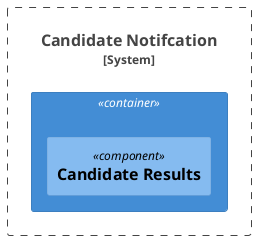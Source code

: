 @startuml 

!include <C4/C4_Component>

System_Boundary(candidateNotifcationGraderAlias, "Candidate Notifcation") {
    Container(candidateNotifcationContainer, "","", "") {
        Component(candidateNotifcationComponentAlias,"Candidate Results") 
    }
} 
@enduml
